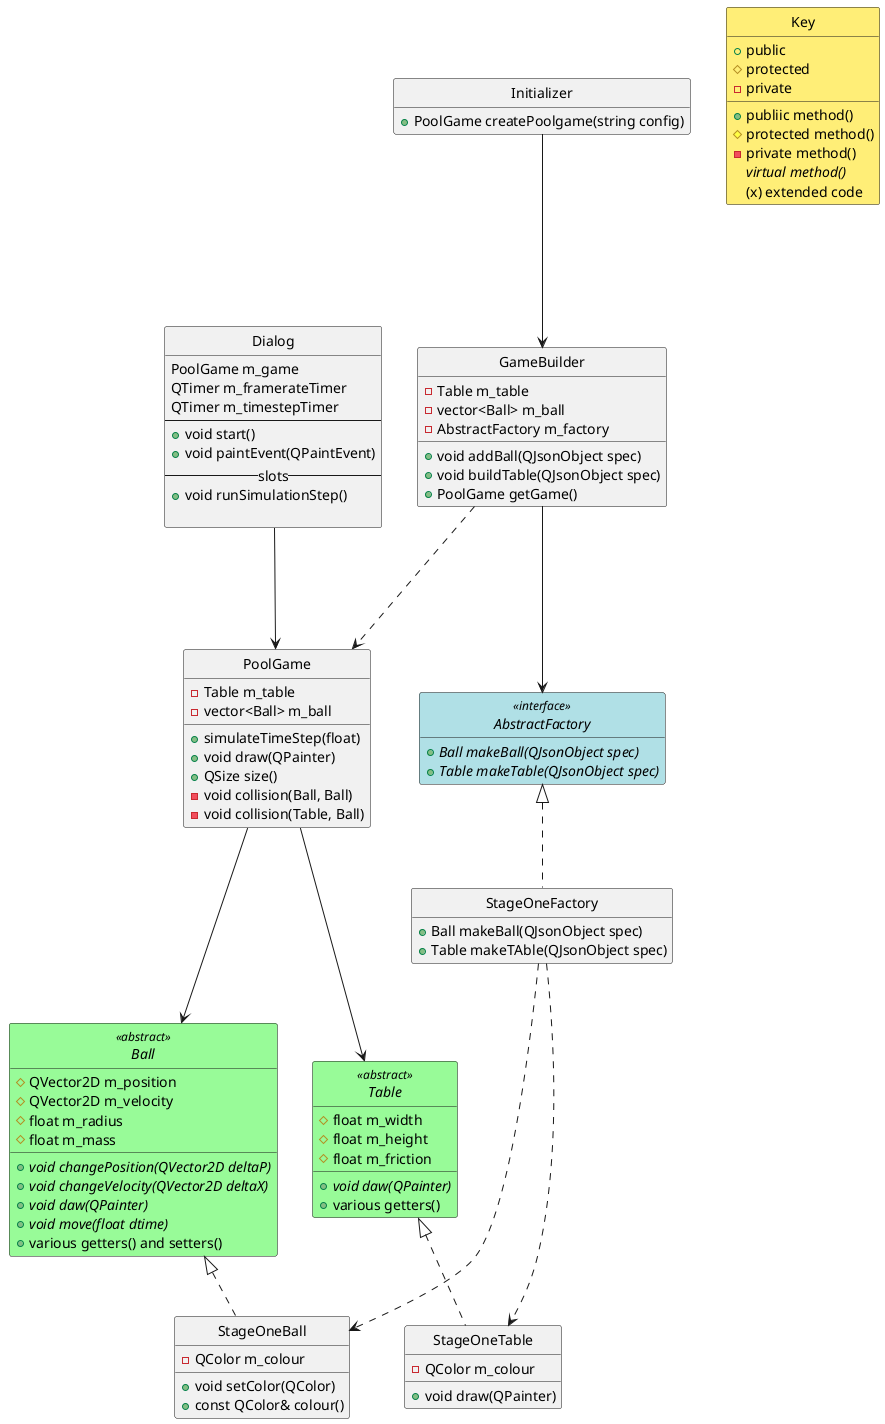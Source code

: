@startuml

class Dialog {
    PoolGame m_game
    QTimer m_framerateTimer
    QTimer m_timestepTimer
    --
    +void start()
    +void paintEvent(QPaintEvent)
    --slots--
    +void runSimulationStep()
    
}

class PoolGame {
    -Table m_table
    -vector<Ball> m_ball

    +simulateTimeStep(float)
    +void draw(QPainter)
    +QSize size()
    -void collision(Ball, Ball)
    -void collision(Table, Ball)
}

abstract class Ball <<abstract>> {
    #QVector2D m_position
    #QVector2D m_velocity
    #float m_radius
    #float m_mass
    
    +{abstract} void changePosition(QVector2D deltaP)
    +{abstract} void changeVelocity(QVector2D deltaX)
    +{abstract} void daw(QPainter)
    +{abstract} void move(float dtime)
    +various getters() and setters()
}

abstract class Table <<abstract>> {
    #float m_width
    #float m_height
    #float m_friction
    
    +{abstract} void daw(QPainter)
    +various getters()
}

class StageOneBall {
    -QColor m_colour
    
    +void setColor(QColor)
    +const QColor& colour()
}

class StageOneTable {
    -QColor m_colour
    +void draw(QPainter)
}

interface AbstractFactory <<interface>> {
    +{abstract} Ball makeBall(QJsonObject spec)
    +{abstract} Table makeTable(QJsonObject spec)
}

class StageOneFactory {
    +Ball makeBall(QJsonObject spec)
    +Table makeTAble(QJsonObject spec)
}

class GameBuilder {
    -Table m_table
    -vector<Ball> m_ball
    -AbstractFactory m_factory
    
    +void addBall(QJsonObject spec)
    +void buildTable(QJsonObject spec)
    +PoolGame getGame()
}

class Initializer {
    +PoolGame createPoolgame(string config)
}

Dialog          --->    PoolGame
PoolGame        --->    Table
PoolGame        --->    Ball
Table           <|..    StageOneTable
Ball            <|..    StageOneBall

AbstractFactory <|..    StageOneFactory
StageOneFactory ...>    StageOneBall
StageOneFactory ...>    StageOneTable

Initializer     --->    GameBuilder

GameBuilder     --->    AbstractFactory
GameBuilder     ...>    PoolGame

class Key #ffee77 {
	+public
	#protected
	-private
	+publiic method()
	#protected method()
	-private method()
	{abstract} virtual method()
	(x) extended code
}

skinparam Class {
	BackgroundColor<<abstract>> PaleGreen
	BackgroundColor<<interface>> PowderBlue
}

hide circle
hide empty members

@enduml
